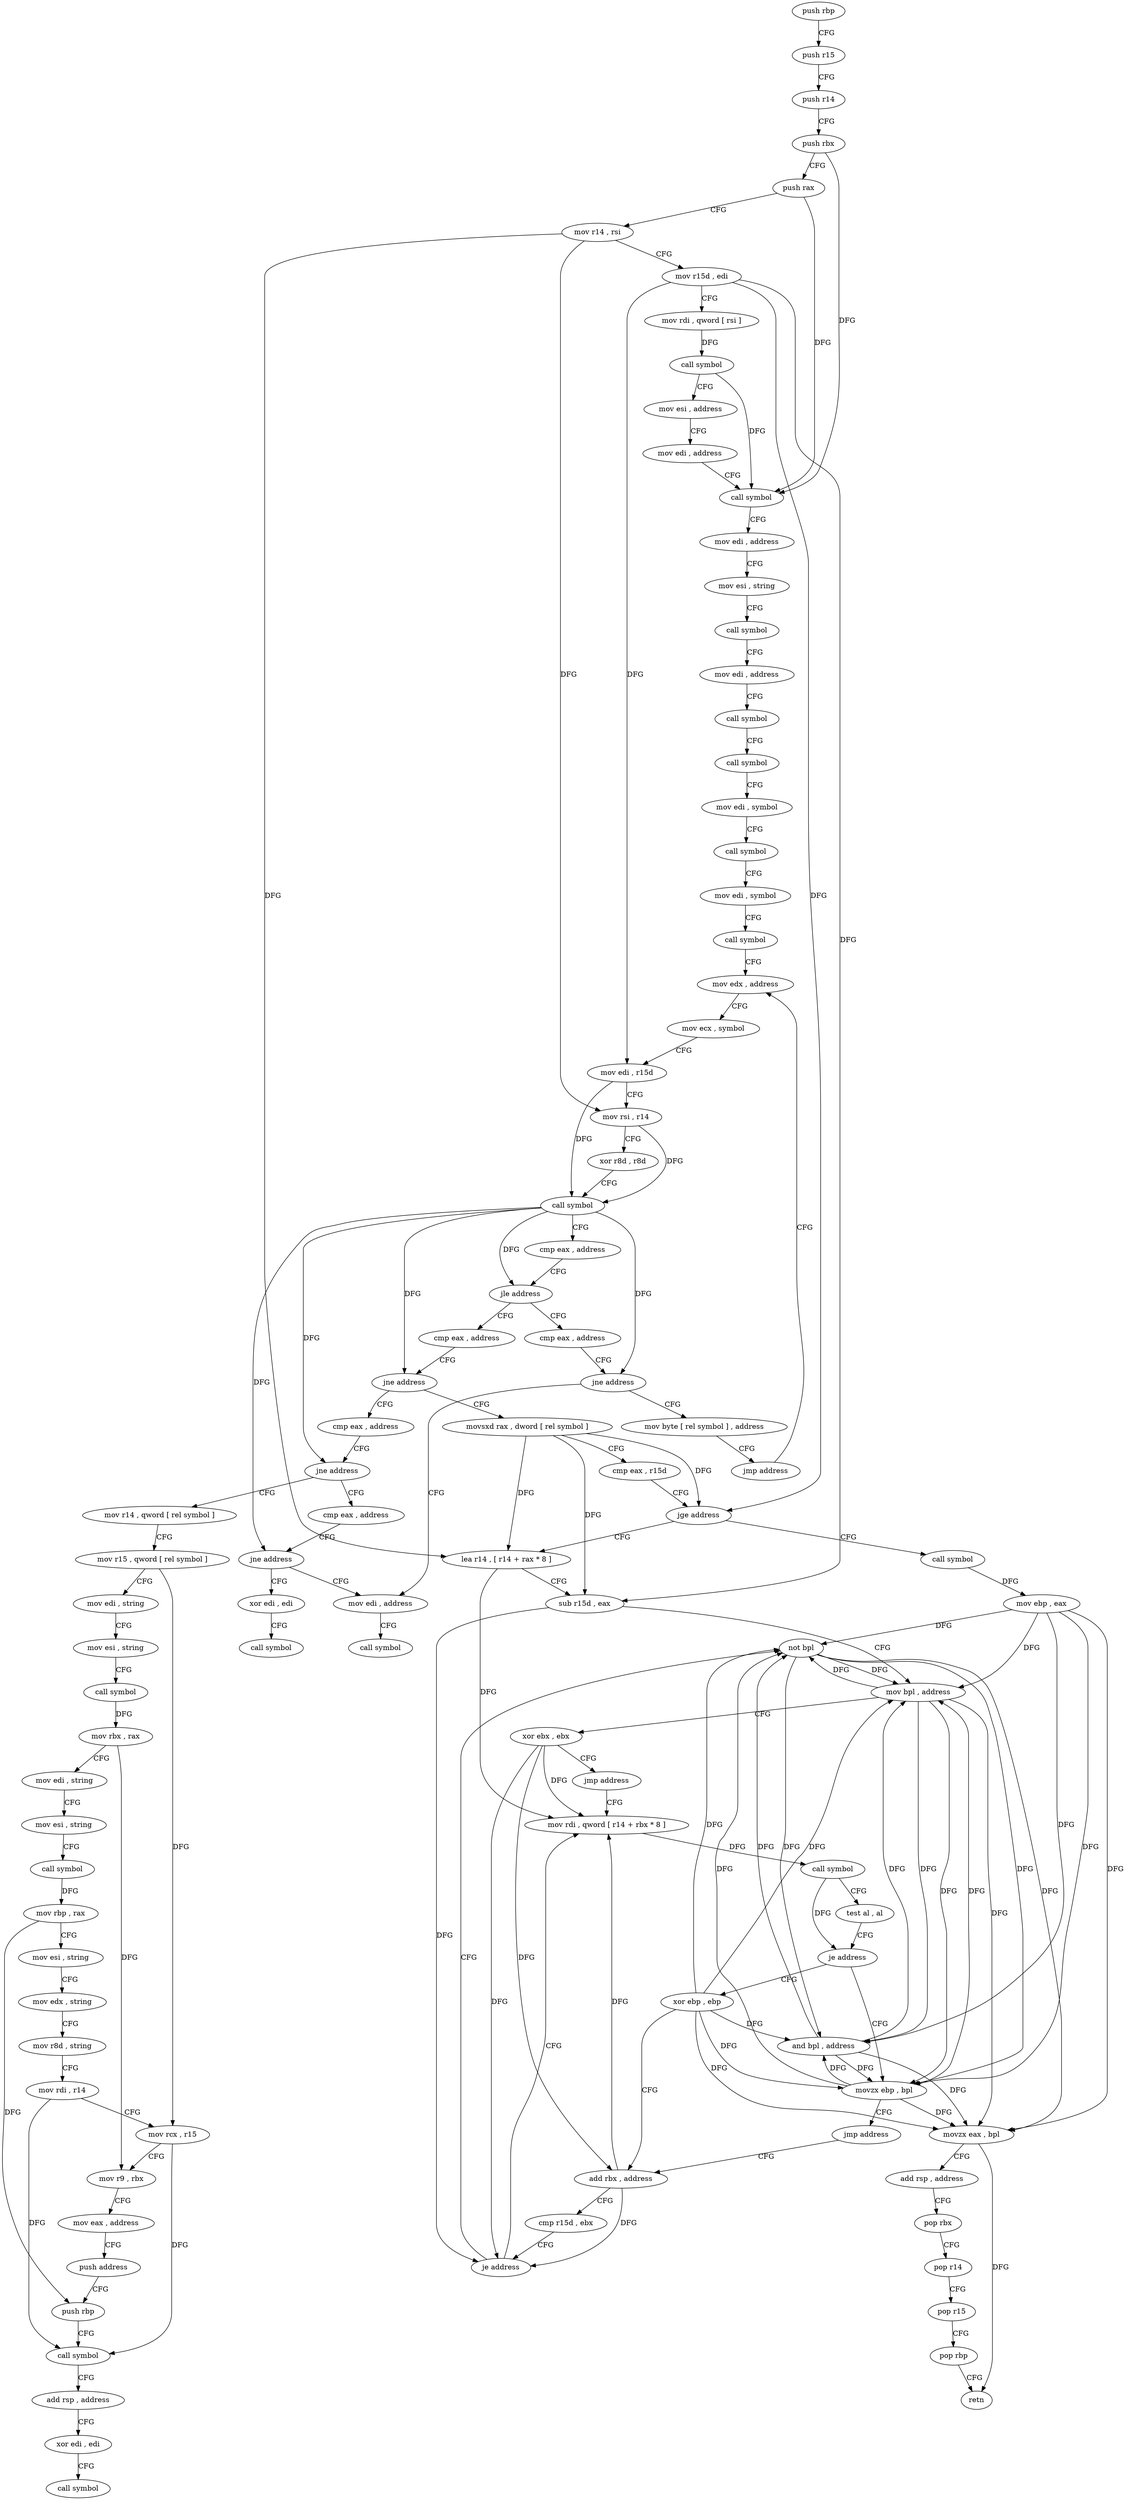 digraph "func" {
"4203552" [label = "push rbp" ]
"4203553" [label = "push r15" ]
"4203555" [label = "push r14" ]
"4203557" [label = "push rbx" ]
"4203558" [label = "push rax" ]
"4203559" [label = "mov r14 , rsi" ]
"4203562" [label = "mov r15d , edi" ]
"4203565" [label = "mov rdi , qword [ rsi ]" ]
"4203568" [label = "call symbol" ]
"4203573" [label = "mov esi , address" ]
"4203578" [label = "mov edi , address" ]
"4203583" [label = "call symbol" ]
"4203588" [label = "mov edi , address" ]
"4203593" [label = "mov esi , string" ]
"4203598" [label = "call symbol" ]
"4203603" [label = "mov edi , address" ]
"4203608" [label = "call symbol" ]
"4203613" [label = "call symbol" ]
"4203618" [label = "mov edi , symbol" ]
"4203623" [label = "call symbol" ]
"4203628" [label = "mov edi , symbol" ]
"4203633" [label = "call symbol" ]
"4203638" [label = "mov edx , address" ]
"4203687" [label = "cmp eax , address" ]
"4203690" [label = "jne address" ]
"4203787" [label = "cmp eax , address" ]
"4203692" [label = "movsxd rax , dword [ rel symbol ]" ]
"4203667" [label = "cmp eax , address" ]
"4203672" [label = "jne address" ]
"4203907" [label = "mov edi , address" ]
"4203678" [label = "mov byte [ rel symbol ] , address" ]
"4203792" [label = "jne address" ]
"4203893" [label = "cmp eax , address" ]
"4203794" [label = "mov r14 , qword [ rel symbol ]" ]
"4203699" [label = "cmp eax , r15d" ]
"4203702" [label = "jge address" ]
"4203758" [label = "call symbol" ]
"4203704" [label = "lea r14 , [ r14 + rax * 8 ]" ]
"4203912" [label = "call symbol" ]
"4203685" [label = "jmp address" ]
"4203898" [label = "jne address" ]
"4203900" [label = "xor edi , edi" ]
"4203801" [label = "mov r15 , qword [ rel symbol ]" ]
"4203808" [label = "mov edi , string" ]
"4203813" [label = "mov esi , string" ]
"4203818" [label = "call symbol" ]
"4203823" [label = "mov rbx , rax" ]
"4203826" [label = "mov edi , string" ]
"4203831" [label = "mov esi , string" ]
"4203836" [label = "call symbol" ]
"4203841" [label = "mov rbp , rax" ]
"4203844" [label = "mov esi , string" ]
"4203849" [label = "mov edx , string" ]
"4203854" [label = "mov r8d , string" ]
"4203860" [label = "mov rdi , r14" ]
"4203863" [label = "mov rcx , r15" ]
"4203866" [label = "mov r9 , rbx" ]
"4203869" [label = "mov eax , address" ]
"4203874" [label = "push address" ]
"4203876" [label = "push rbp" ]
"4203877" [label = "call symbol" ]
"4203882" [label = "add rsp , address" ]
"4203886" [label = "xor edi , edi" ]
"4203888" [label = "call symbol" ]
"4203763" [label = "mov ebp , eax" ]
"4203765" [label = "not bpl" ]
"4203708" [label = "sub r15d , eax" ]
"4203711" [label = "mov bpl , address" ]
"4203714" [label = "xor ebx , ebx" ]
"4203716" [label = "jmp address" ]
"4203739" [label = "mov rdi , qword [ r14 + rbx * 8 ]" ]
"4203643" [label = "mov ecx , symbol" ]
"4203648" [label = "mov edi , r15d" ]
"4203651" [label = "mov rsi , r14" ]
"4203654" [label = "xor r8d , r8d" ]
"4203657" [label = "call symbol" ]
"4203662" [label = "cmp eax , address" ]
"4203665" [label = "jle address" ]
"4203902" [label = "call symbol" ]
"4203743" [label = "call symbol" ]
"4203748" [label = "test al , al" ]
"4203750" [label = "je address" ]
"4203728" [label = "xor ebp , ebp" ]
"4203752" [label = "movzx ebp , bpl" ]
"4203730" [label = "add rbx , address" ]
"4203756" [label = "jmp address" ]
"4203768" [label = "and bpl , address" ]
"4203772" [label = "movzx eax , bpl" ]
"4203776" [label = "add rsp , address" ]
"4203780" [label = "pop rbx" ]
"4203781" [label = "pop r14" ]
"4203783" [label = "pop r15" ]
"4203785" [label = "pop rbp" ]
"4203786" [label = "retn" ]
"4203734" [label = "cmp r15d , ebx" ]
"4203737" [label = "je address" ]
"4203552" -> "4203553" [ label = "CFG" ]
"4203553" -> "4203555" [ label = "CFG" ]
"4203555" -> "4203557" [ label = "CFG" ]
"4203557" -> "4203558" [ label = "CFG" ]
"4203557" -> "4203583" [ label = "DFG" ]
"4203558" -> "4203559" [ label = "CFG" ]
"4203558" -> "4203583" [ label = "DFG" ]
"4203559" -> "4203562" [ label = "CFG" ]
"4203559" -> "4203651" [ label = "DFG" ]
"4203559" -> "4203704" [ label = "DFG" ]
"4203562" -> "4203565" [ label = "CFG" ]
"4203562" -> "4203648" [ label = "DFG" ]
"4203562" -> "4203702" [ label = "DFG" ]
"4203562" -> "4203708" [ label = "DFG" ]
"4203565" -> "4203568" [ label = "DFG" ]
"4203568" -> "4203573" [ label = "CFG" ]
"4203568" -> "4203583" [ label = "DFG" ]
"4203573" -> "4203578" [ label = "CFG" ]
"4203578" -> "4203583" [ label = "CFG" ]
"4203583" -> "4203588" [ label = "CFG" ]
"4203588" -> "4203593" [ label = "CFG" ]
"4203593" -> "4203598" [ label = "CFG" ]
"4203598" -> "4203603" [ label = "CFG" ]
"4203603" -> "4203608" [ label = "CFG" ]
"4203608" -> "4203613" [ label = "CFG" ]
"4203613" -> "4203618" [ label = "CFG" ]
"4203618" -> "4203623" [ label = "CFG" ]
"4203623" -> "4203628" [ label = "CFG" ]
"4203628" -> "4203633" [ label = "CFG" ]
"4203633" -> "4203638" [ label = "CFG" ]
"4203638" -> "4203643" [ label = "CFG" ]
"4203687" -> "4203690" [ label = "CFG" ]
"4203690" -> "4203787" [ label = "CFG" ]
"4203690" -> "4203692" [ label = "CFG" ]
"4203787" -> "4203792" [ label = "CFG" ]
"4203692" -> "4203699" [ label = "CFG" ]
"4203692" -> "4203702" [ label = "DFG" ]
"4203692" -> "4203704" [ label = "DFG" ]
"4203692" -> "4203708" [ label = "DFG" ]
"4203667" -> "4203672" [ label = "CFG" ]
"4203672" -> "4203907" [ label = "CFG" ]
"4203672" -> "4203678" [ label = "CFG" ]
"4203907" -> "4203912" [ label = "CFG" ]
"4203678" -> "4203685" [ label = "CFG" ]
"4203792" -> "4203893" [ label = "CFG" ]
"4203792" -> "4203794" [ label = "CFG" ]
"4203893" -> "4203898" [ label = "CFG" ]
"4203794" -> "4203801" [ label = "CFG" ]
"4203699" -> "4203702" [ label = "CFG" ]
"4203702" -> "4203758" [ label = "CFG" ]
"4203702" -> "4203704" [ label = "CFG" ]
"4203758" -> "4203763" [ label = "DFG" ]
"4203704" -> "4203708" [ label = "CFG" ]
"4203704" -> "4203739" [ label = "DFG" ]
"4203685" -> "4203638" [ label = "CFG" ]
"4203898" -> "4203907" [ label = "CFG" ]
"4203898" -> "4203900" [ label = "CFG" ]
"4203900" -> "4203902" [ label = "CFG" ]
"4203801" -> "4203808" [ label = "CFG" ]
"4203801" -> "4203863" [ label = "DFG" ]
"4203808" -> "4203813" [ label = "CFG" ]
"4203813" -> "4203818" [ label = "CFG" ]
"4203818" -> "4203823" [ label = "DFG" ]
"4203823" -> "4203826" [ label = "CFG" ]
"4203823" -> "4203866" [ label = "DFG" ]
"4203826" -> "4203831" [ label = "CFG" ]
"4203831" -> "4203836" [ label = "CFG" ]
"4203836" -> "4203841" [ label = "DFG" ]
"4203841" -> "4203844" [ label = "CFG" ]
"4203841" -> "4203876" [ label = "DFG" ]
"4203844" -> "4203849" [ label = "CFG" ]
"4203849" -> "4203854" [ label = "CFG" ]
"4203854" -> "4203860" [ label = "CFG" ]
"4203860" -> "4203863" [ label = "CFG" ]
"4203860" -> "4203877" [ label = "DFG" ]
"4203863" -> "4203866" [ label = "CFG" ]
"4203863" -> "4203877" [ label = "DFG" ]
"4203866" -> "4203869" [ label = "CFG" ]
"4203869" -> "4203874" [ label = "CFG" ]
"4203874" -> "4203876" [ label = "CFG" ]
"4203876" -> "4203877" [ label = "CFG" ]
"4203877" -> "4203882" [ label = "CFG" ]
"4203882" -> "4203886" [ label = "CFG" ]
"4203886" -> "4203888" [ label = "CFG" ]
"4203763" -> "4203765" [ label = "DFG" ]
"4203763" -> "4203711" [ label = "DFG" ]
"4203763" -> "4203768" [ label = "DFG" ]
"4203763" -> "4203772" [ label = "DFG" ]
"4203763" -> "4203752" [ label = "DFG" ]
"4203765" -> "4203768" [ label = "DFG" ]
"4203765" -> "4203711" [ label = "DFG" ]
"4203765" -> "4203772" [ label = "DFG" ]
"4203765" -> "4203752" [ label = "DFG" ]
"4203708" -> "4203711" [ label = "CFG" ]
"4203708" -> "4203737" [ label = "DFG" ]
"4203711" -> "4203714" [ label = "CFG" ]
"4203711" -> "4203765" [ label = "DFG" ]
"4203711" -> "4203768" [ label = "DFG" ]
"4203711" -> "4203772" [ label = "DFG" ]
"4203711" -> "4203752" [ label = "DFG" ]
"4203714" -> "4203716" [ label = "CFG" ]
"4203714" -> "4203739" [ label = "DFG" ]
"4203714" -> "4203730" [ label = "DFG" ]
"4203714" -> "4203737" [ label = "DFG" ]
"4203716" -> "4203739" [ label = "CFG" ]
"4203739" -> "4203743" [ label = "DFG" ]
"4203643" -> "4203648" [ label = "CFG" ]
"4203648" -> "4203651" [ label = "CFG" ]
"4203648" -> "4203657" [ label = "DFG" ]
"4203651" -> "4203654" [ label = "CFG" ]
"4203651" -> "4203657" [ label = "DFG" ]
"4203654" -> "4203657" [ label = "CFG" ]
"4203657" -> "4203662" [ label = "CFG" ]
"4203657" -> "4203665" [ label = "DFG" ]
"4203657" -> "4203690" [ label = "DFG" ]
"4203657" -> "4203672" [ label = "DFG" ]
"4203657" -> "4203792" [ label = "DFG" ]
"4203657" -> "4203898" [ label = "DFG" ]
"4203662" -> "4203665" [ label = "CFG" ]
"4203665" -> "4203687" [ label = "CFG" ]
"4203665" -> "4203667" [ label = "CFG" ]
"4203743" -> "4203748" [ label = "CFG" ]
"4203743" -> "4203750" [ label = "DFG" ]
"4203748" -> "4203750" [ label = "CFG" ]
"4203750" -> "4203728" [ label = "CFG" ]
"4203750" -> "4203752" [ label = "CFG" ]
"4203728" -> "4203730" [ label = "CFG" ]
"4203728" -> "4203711" [ label = "DFG" ]
"4203728" -> "4203765" [ label = "DFG" ]
"4203728" -> "4203768" [ label = "DFG" ]
"4203728" -> "4203772" [ label = "DFG" ]
"4203728" -> "4203752" [ label = "DFG" ]
"4203752" -> "4203756" [ label = "CFG" ]
"4203752" -> "4203711" [ label = "DFG" ]
"4203752" -> "4203765" [ label = "DFG" ]
"4203752" -> "4203768" [ label = "DFG" ]
"4203752" -> "4203772" [ label = "DFG" ]
"4203730" -> "4203734" [ label = "CFG" ]
"4203730" -> "4203739" [ label = "DFG" ]
"4203730" -> "4203737" [ label = "DFG" ]
"4203756" -> "4203730" [ label = "CFG" ]
"4203768" -> "4203772" [ label = "DFG" ]
"4203768" -> "4203711" [ label = "DFG" ]
"4203768" -> "4203765" [ label = "DFG" ]
"4203768" -> "4203752" [ label = "DFG" ]
"4203772" -> "4203776" [ label = "CFG" ]
"4203772" -> "4203786" [ label = "DFG" ]
"4203776" -> "4203780" [ label = "CFG" ]
"4203780" -> "4203781" [ label = "CFG" ]
"4203781" -> "4203783" [ label = "CFG" ]
"4203783" -> "4203785" [ label = "CFG" ]
"4203785" -> "4203786" [ label = "CFG" ]
"4203734" -> "4203737" [ label = "CFG" ]
"4203737" -> "4203765" [ label = "CFG" ]
"4203737" -> "4203739" [ label = "CFG" ]
}
